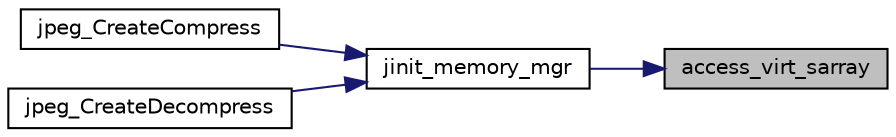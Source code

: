 digraph "access_virt_sarray"
{
 // LATEX_PDF_SIZE
  bgcolor="transparent";
  edge [fontname="Helvetica",fontsize="10",labelfontname="Helvetica",labelfontsize="10"];
  node [fontname="Helvetica",fontsize="10",shape=record];
  rankdir="RL";
  Node8 [label="access_virt_sarray",height=0.2,width=0.4,color="black", fillcolor="grey75", style="filled", fontcolor="black",tooltip=" "];
  Node8 -> Node9 [dir="back",color="midnightblue",fontsize="10",style="solid",fontname="Helvetica"];
  Node9 [label="jinit_memory_mgr",height=0.2,width=0.4,color="black",URL="$jmemmgr_8c.html#aab7ef31f834058db1d1f6b2ed3f46c85",tooltip=" "];
  Node9 -> Node10 [dir="back",color="midnightblue",fontsize="10",style="solid",fontname="Helvetica"];
  Node10 [label="jpeg_CreateCompress",height=0.2,width=0.4,color="black",URL="$jcapimin_8c.html#ae81c503d87df0231063541451050028b",tooltip=" "];
  Node9 -> Node11 [dir="back",color="midnightblue",fontsize="10",style="solid",fontname="Helvetica"];
  Node11 [label="jpeg_CreateDecompress",height=0.2,width=0.4,color="black",URL="$jdapimin_8c.html#a02b5c7eb58970a07cae85ffdcda9085d",tooltip=" "];
}
